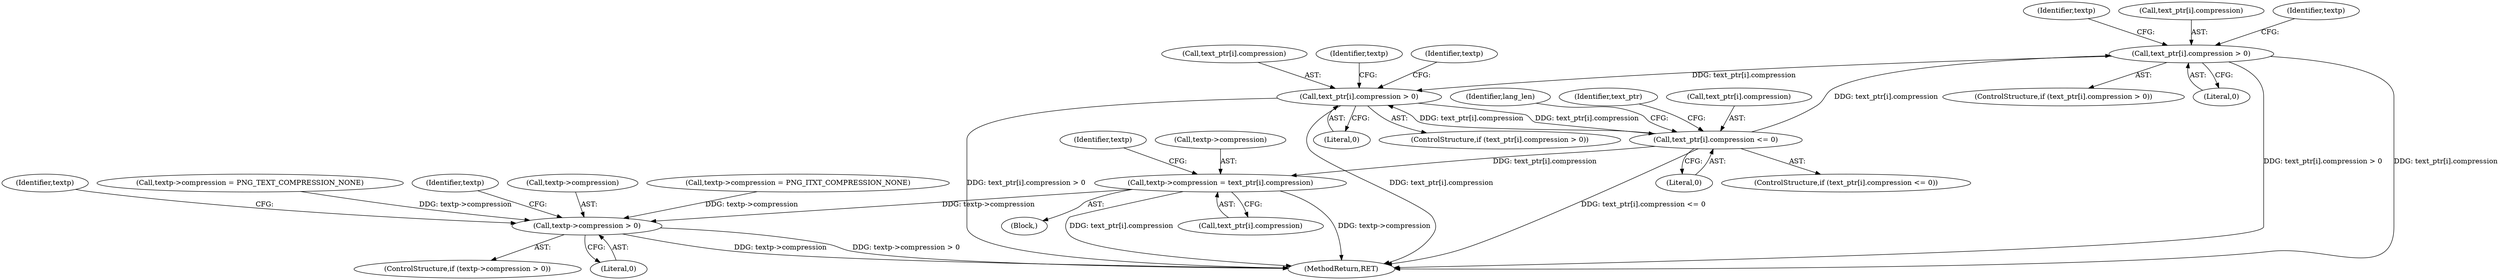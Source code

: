 digraph "0_Chrome_7f3d85b096f66870a15b37c2f40b219b2e292693_23@array" {
"1000424" [label="(Call,text_ptr[i].compression > 0)"];
"1000345" [label="(Call,text_ptr[i].compression <= 0)"];
"1000526" [label="(Call,text_ptr[i].compression > 0)"];
"1000424" [label="(Call,text_ptr[i].compression > 0)"];
"1000452" [label="(Call,textp->compression = text_ptr[i].compression)"];
"1000649" [label="(Call,textp->compression > 0)"];
"1000423" [label="(ControlStructure,if (text_ptr[i].compression > 0))"];
"1000653" [label="(Literal,0)"];
"1000354" [label="(Identifier,lang_len)"];
"1000430" [label="(Literal,0)"];
"1000607" [label="(Identifier,textp)"];
"1000532" [label="(Literal,0)"];
"1000649" [label="(Call,textp->compression > 0)"];
"1000433" [label="(Identifier,textp)"];
"1000424" [label="(Call,text_ptr[i].compression > 0)"];
"1000365" [label="(Identifier,text_ptr)"];
"1000425" [label="(Call,text_ptr[i].compression)"];
"1000437" [label="(Call,textp->compression = PNG_TEXT_COMPRESSION_NONE)"];
"1000525" [label="(ControlStructure,if (text_ptr[i].compression > 0))"];
"1000536" [label="(Identifier,textp)"];
"1000648" [label="(ControlStructure,if (textp->compression > 0))"];
"1000456" [label="(Call,text_ptr[i].compression)"];
"1000669" [label="(Identifier,textp)"];
"1000439" [label="(Identifier,textp)"];
"1000345" [label="(Call,text_ptr[i].compression <= 0)"];
"1000527" [label="(Call,text_ptr[i].compression)"];
"1000443" [label="(Block,)"];
"1000689" [label="(MethodReturn,RET)"];
"1000650" [label="(Call,textp->compression)"];
"1000344" [label="(ControlStructure,if (text_ptr[i].compression <= 0))"];
"1000346" [label="(Call,text_ptr[i].compression)"];
"1000463" [label="(Identifier,textp)"];
"1000452" [label="(Call,textp->compression = text_ptr[i].compression)"];
"1000526" [label="(Call,text_ptr[i].compression > 0)"];
"1000453" [label="(Call,textp->compression)"];
"1000431" [label="(Call,textp->compression = PNG_ITXT_COMPRESSION_NONE)"];
"1000351" [label="(Literal,0)"];
"1000657" [label="(Identifier,textp)"];
"1000424" -> "1000423"  [label="AST: "];
"1000424" -> "1000430"  [label="CFG: "];
"1000425" -> "1000424"  [label="AST: "];
"1000430" -> "1000424"  [label="AST: "];
"1000433" -> "1000424"  [label="CFG: "];
"1000439" -> "1000424"  [label="CFG: "];
"1000424" -> "1000689"  [label="DDG: text_ptr[i].compression"];
"1000424" -> "1000689"  [label="DDG: text_ptr[i].compression > 0"];
"1000345" -> "1000424"  [label="DDG: text_ptr[i].compression"];
"1000424" -> "1000526"  [label="DDG: text_ptr[i].compression"];
"1000345" -> "1000344"  [label="AST: "];
"1000345" -> "1000351"  [label="CFG: "];
"1000346" -> "1000345"  [label="AST: "];
"1000351" -> "1000345"  [label="AST: "];
"1000354" -> "1000345"  [label="CFG: "];
"1000365" -> "1000345"  [label="CFG: "];
"1000345" -> "1000689"  [label="DDG: text_ptr[i].compression <= 0"];
"1000526" -> "1000345"  [label="DDG: text_ptr[i].compression"];
"1000345" -> "1000452"  [label="DDG: text_ptr[i].compression"];
"1000345" -> "1000526"  [label="DDG: text_ptr[i].compression"];
"1000526" -> "1000525"  [label="AST: "];
"1000526" -> "1000532"  [label="CFG: "];
"1000527" -> "1000526"  [label="AST: "];
"1000532" -> "1000526"  [label="AST: "];
"1000536" -> "1000526"  [label="CFG: "];
"1000607" -> "1000526"  [label="CFG: "];
"1000526" -> "1000689"  [label="DDG: text_ptr[i].compression > 0"];
"1000526" -> "1000689"  [label="DDG: text_ptr[i].compression"];
"1000452" -> "1000443"  [label="AST: "];
"1000452" -> "1000456"  [label="CFG: "];
"1000453" -> "1000452"  [label="AST: "];
"1000456" -> "1000452"  [label="AST: "];
"1000463" -> "1000452"  [label="CFG: "];
"1000452" -> "1000689"  [label="DDG: textp->compression"];
"1000452" -> "1000689"  [label="DDG: text_ptr[i].compression"];
"1000452" -> "1000649"  [label="DDG: textp->compression"];
"1000649" -> "1000648"  [label="AST: "];
"1000649" -> "1000653"  [label="CFG: "];
"1000650" -> "1000649"  [label="AST: "];
"1000653" -> "1000649"  [label="AST: "];
"1000657" -> "1000649"  [label="CFG: "];
"1000669" -> "1000649"  [label="CFG: "];
"1000649" -> "1000689"  [label="DDG: textp->compression"];
"1000649" -> "1000689"  [label="DDG: textp->compression > 0"];
"1000437" -> "1000649"  [label="DDG: textp->compression"];
"1000431" -> "1000649"  [label="DDG: textp->compression"];
}
